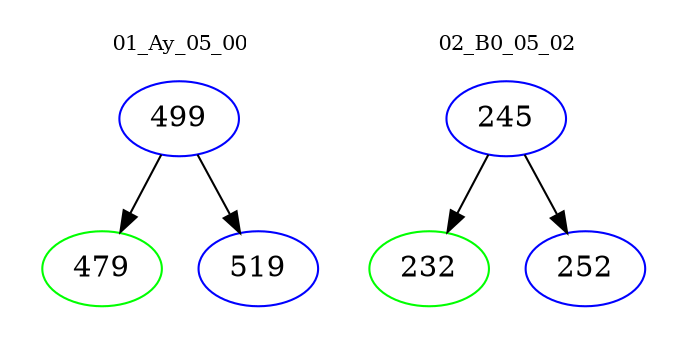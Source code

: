 digraph{
subgraph cluster_0 {
color = white
label = "01_Ay_05_00";
fontsize=10;
T0_499 [label="499", color="blue"]
T0_499 -> T0_479 [color="black"]
T0_479 [label="479", color="green"]
T0_499 -> T0_519 [color="black"]
T0_519 [label="519", color="blue"]
}
subgraph cluster_1 {
color = white
label = "02_B0_05_02";
fontsize=10;
T1_245 [label="245", color="blue"]
T1_245 -> T1_232 [color="black"]
T1_232 [label="232", color="green"]
T1_245 -> T1_252 [color="black"]
T1_252 [label="252", color="blue"]
}
}
